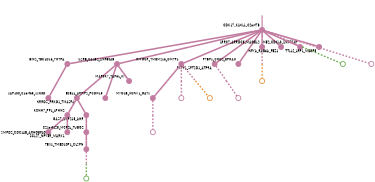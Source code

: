 strict digraph  {
graph[splines=false]; nodesep=0.7; rankdir=TB; ranksep=0.6; forcelabels=true; dpi=600; size=2.5;
0 [color="#c27ba0ff", fillcolor="#c27ba0ff", fixedsize=true, fontname=Lato, fontsize="12pt", height="0.25", label="", penwidth=3, shape=circle, style=filled, xlabel=CDK17_KLHL1_C2orf78];
1 [color="#c27ba0ff", fillcolor="#c27ba0ff", fixedsize=true, fontname=Lato, fontsize="12pt", height="0.25", label="", penwidth=3, shape=circle, style=filled, xlabel=BIN2_TBC1D16_THTPA];
2 [color="#c27ba0ff", fillcolor="#c27ba0ff", fixedsize=true, fontname=Lato, fontsize="12pt", height="0.25", label="", penwidth=3, shape=circle, style=filled, xlabel=IL2RB_CALB2_ZNF804B];
4 [color="#c27ba0ff", fillcolor="#c27ba0ff", fixedsize=true, fontname=Lato, fontsize="12pt", height="0.25", label="", penwidth=3, shape=circle, style=filled, xlabel=HMGCR_TMEM216_DMTF1];
6 [color="#c27ba0ff", fillcolor="#c27ba0ff", fixedsize=true, fontname=Lato, fontsize="12pt", height="0.25", label="", penwidth=3, shape=circle, style=filled, xlabel=RXFP1_SFT2D1_ATP9A];
9 [color="#c27ba0ff", fillcolor="#c27ba0ff", fixedsize=true, fontname=Lato, fontsize="12pt", height="0.25", label="", penwidth=3, shape=circle, style=filled, xlabel=PTBP1_CHD2_EPHA3];
11 [color="#c27ba0ff", fillcolor="#c27ba0ff", fixedsize=true, fontname=Lato, fontsize="12pt", height="0.25", label="", penwidth=3, shape=circle, style=filled, xlabel=LRRC7_ARRDC5_MAGEL2];
15 [color="#c27ba0ff", fillcolor="#c27ba0ff", fixedsize=true, fontname=Lato, fontsize="12pt", height="0.25", label="", penwidth=3, shape=circle, style=filled, xlabel=NFYA_RAB6A_FEZ1];
17 [color="#c27ba0ff", fillcolor="#c27ba0ff", fixedsize=true, fontname=Lato, fontsize="12pt", height="0.25", label="", penwidth=3, shape=circle, style=filled, xlabel=ME2_CDKL3_ZNF724P];
18 [color="#c27ba0ff", fillcolor="#c27ba0ff", fixedsize=true, fontname=Lato, fontsize="12pt", height="0.25", label="", penwidth=3, shape=circle, style=filled, xlabel=TTLL2_LRP1_MEGF8];
21 [color="#6aa84fff", fillcolor="#6aa84fff", fixedsize=true, fontname=Lato, fontsize="12pt", height="0.25", label="", penwidth=3, shape=circle, style=solid, xlabel=""];
23 [color="#c27ba0ff", fillcolor="#c27ba0ff", fixedsize=true, fontname=Lato, fontsize="12pt", height="0.25", label="", penwidth=3, shape=circle, style=solid, xlabel=""];
5 [color="#c27ba0ff", fillcolor="#c27ba0ff", fixedsize=true, fontname=Lato, fontsize="12pt", height="0.25", label="", penwidth=3, shape=circle, style=filled, xlabel=SAP130_C1orf65_SSC5D];
7 [color="#c27ba0ff", fillcolor="#c27ba0ff", fixedsize=true, fontname=Lato, fontsize="12pt", height="0.25", label="", penwidth=3, shape=circle, style=filled, xlabel=NRROS_PRKG1_TM4SF4];
8 [color="#c27ba0ff", fillcolor="#c27ba0ff", fixedsize=true, fontname=Lato, fontsize="12pt", height="0.25", label="", penwidth=3, shape=circle, style=filled, xlabel=ECEL1_ARFIP2_PCDH15];
13 [color="#c27ba0ff", fillcolor="#c27ba0ff", fixedsize=true, fontname=Lato, fontsize="12pt", height="0.25", label="", penwidth=3, shape=circle, style=filled, xlabel=MAP3K7_TAF6L_KIT];
3 [color="#c27ba0ff", fillcolor="#c27ba0ff", fixedsize=true, fontname=Lato, fontsize="12pt", height="0.25", label="", penwidth=3, shape=circle, style=filled, xlabel=MYO1B_KCNV1_GATS];
24 [color="#c27ba0ff", fillcolor="#c27ba0ff", fixedsize=true, fontname=Lato, fontsize="12pt", height="0.25", label="", penwidth=3, shape=circle, style=solid, xlabel=""];
25 [color="#c27ba0ff", fillcolor="#c27ba0ff", fixedsize=true, fontname=Lato, fontsize="12pt", height="0.25", label="", penwidth=3, shape=circle, style=solid, xlabel=""];
27 [color="#e69138ff", fillcolor="#e69138ff", fixedsize=true, fontname=Lato, fontsize="12pt", height="0.25", label="", penwidth=3, shape=circle, style=solid, xlabel=""];
26 [color="#c27ba0ff", fillcolor="#c27ba0ff", fixedsize=true, fontname=Lato, fontsize="12pt", height="0.25", label="", penwidth=3, shape=circle, style=solid, xlabel=""];
14 [color="#c27ba0ff", fillcolor="#c27ba0ff", fixedsize=true, fontname=Lato, fontsize="12pt", height="0.25", label="", penwidth=3, shape=circle, style=filled, xlabel=KCNH7_PPL_LPHN2];
20 [color="#c27ba0ff", fillcolor="#c27ba0ff", fixedsize=true, fontname=Lato, fontsize="12pt", height="0.25", label="", penwidth=3, shape=circle, style=filled, xlabel=GAS7_ZNF215_AHR];
28 [color="#e69138ff", fillcolor="#e69138ff", fixedsize=true, fontname=Lato, fontsize="12pt", height="0.25", label="", penwidth=3, shape=circle, style=solid, xlabel=""];
12 [color="#c27ba0ff", fillcolor="#c27ba0ff", fixedsize=true, fontname=Lato, fontsize="12pt", height="0.25", label="", penwidth=3, shape=circle, style=filled, xlabel=C21orf128_MCF2L_TUBG2];
19 [color="#c27ba0ff", fillcolor="#c27ba0ff", fixedsize=true, fontname=Lato, fontsize="12pt", height="0.25", label="", penwidth=3, shape=circle, style=filled, xlabel=TBX1_TMED10P1_CLSPN];
10 [color="#c27ba0ff", fillcolor="#c27ba0ff", fixedsize=true, fontname=Lato, fontsize="12pt", height="0.25", label="", penwidth=3, shape=circle, style=filled, xlabel=SMPD2_CDC14B_ARHGEF40];
16 [color="#c27ba0ff", fillcolor="#c27ba0ff", fixedsize=true, fontname=Lato, fontsize="12pt", height="0.25", label="", penwidth=3, shape=circle, style=filled, xlabel=CCL27_NPY5R_MARK1];
22 [color="#6aa84fff", fillcolor="#6aa84fff", fixedsize=true, fontname=Lato, fontsize="12pt", height="0.25", label="", penwidth=3, shape=circle, style=solid, xlabel=""];
normal [label="", penwidth=3, style=invis, xlabel=CDK17_KLHL1_C2orf78];
0 -> 1  [arrowsize=0, color="#c27ba0ff;0.5:#c27ba0ff", minlen="2.0", penwidth="5.5", style=solid];
0 -> 2  [arrowsize=0, color="#c27ba0ff;0.5:#c27ba0ff", minlen="2.0", penwidth="5.5", style=solid];
0 -> 4  [arrowsize=0, color="#c27ba0ff;0.5:#c27ba0ff", minlen="2.0", penwidth="5.5", style=solid];
0 -> 6  [arrowsize=0, color="#c27ba0ff;0.5:#c27ba0ff", minlen="2.0", penwidth="5.5", style=solid];
0 -> 9  [arrowsize=0, color="#c27ba0ff;0.5:#c27ba0ff", minlen="2.0", penwidth="5.5", style=solid];
0 -> 11  [arrowsize=0, color="#c27ba0ff;0.5:#c27ba0ff", minlen="1.6666666269302368", penwidth="5.5", style=solid];
0 -> 15  [arrowsize=0, color="#c27ba0ff;0.5:#c27ba0ff", minlen="1.3333333730697632", penwidth="5.5", style=solid];
0 -> 17  [arrowsize=0, color="#c27ba0ff;0.5:#c27ba0ff", minlen="1.1666666269302368", penwidth="5.5", style=solid];
0 -> 18  [arrowsize=0, color="#c27ba0ff;0.5:#c27ba0ff", minlen="1.1666666269302368", penwidth="5.5", style=solid];
0 -> 21  [arrowsize=0, color="#c27ba0ff;0.5:#6aa84fff", minlen="2.0", penwidth=5, style=dashed];
0 -> 23  [arrowsize=0, color="#c27ba0ff;0.5:#c27ba0ff", minlen="2.0", penwidth=5, style=dashed];
1 -> 5  [arrowsize=0, color="#c27ba0ff;0.5:#c27ba0ff", minlen="2.0", penwidth="5.5", style=solid];
2 -> 7  [arrowsize=0, color="#c27ba0ff;0.5:#c27ba0ff", minlen="2.0", penwidth="5.5", style=solid];
2 -> 8  [arrowsize=0, color="#c27ba0ff;0.5:#c27ba0ff", minlen="2.0", penwidth="5.5", style=solid];
2 -> 13  [arrowsize=0, color="#c27ba0ff;0.5:#c27ba0ff", minlen="1.3333333730697632", penwidth="5.5", style=solid];
4 -> 3  [arrowsize=0, color="#c27ba0ff;0.5:#c27ba0ff", minlen="2.0", penwidth="5.5", style=solid];
4 -> 25  [arrowsize=0, color="#c27ba0ff;0.5:#c27ba0ff", minlen="2.0", penwidth=5, style=dashed];
4 -> 27  [arrowsize=0, color="#c27ba0ff;0.5:#e69138ff", minlen="2.0", penwidth=5, style=dashed];
6 -> 26  [arrowsize=0, color="#c27ba0ff;0.5:#c27ba0ff", minlen="2.0", penwidth=5, style=dashed];
11 -> 28  [arrowsize=0, color="#c27ba0ff;0.5:#e69138ff", minlen="2.0", penwidth=5, style=dashed];
7 -> 14  [arrowsize=0, color="#c27ba0ff;0.5:#c27ba0ff", minlen="1.3333333730697632", penwidth="5.5", style=solid];
7 -> 20  [arrowsize=0, color="#c27ba0ff;0.5:#c27ba0ff", minlen="1.0", penwidth="5.5", style=solid];
3 -> 24  [arrowsize=0, color="#c27ba0ff;0.5:#c27ba0ff", minlen="2.0", penwidth=5, style=dashed];
14 -> 10  [arrowsize=0, color="#c27ba0ff;0.5:#c27ba0ff", minlen="1.8333333730697632", penwidth="5.5", style=solid];
14 -> 16  [arrowsize=0, color="#c27ba0ff;0.5:#c27ba0ff", minlen="1.3333333730697632", penwidth="5.5", style=solid];
20 -> 12  [arrowsize=0, color="#c27ba0ff;0.5:#c27ba0ff", minlen="1.5", penwidth="5.5", style=solid];
12 -> 19  [arrowsize=0, color="#c27ba0ff;0.5:#c27ba0ff", minlen="1.0", penwidth="5.5", style=solid];
19 -> 22  [arrowsize=0, color="#c27ba0ff;0.5:#6aa84fff", minlen="2.0", penwidth=5, style=dashed];
normal -> 0  [arrowsize=0, color="#c27ba0ff", label="", penwidth=4, style=solid];
}
